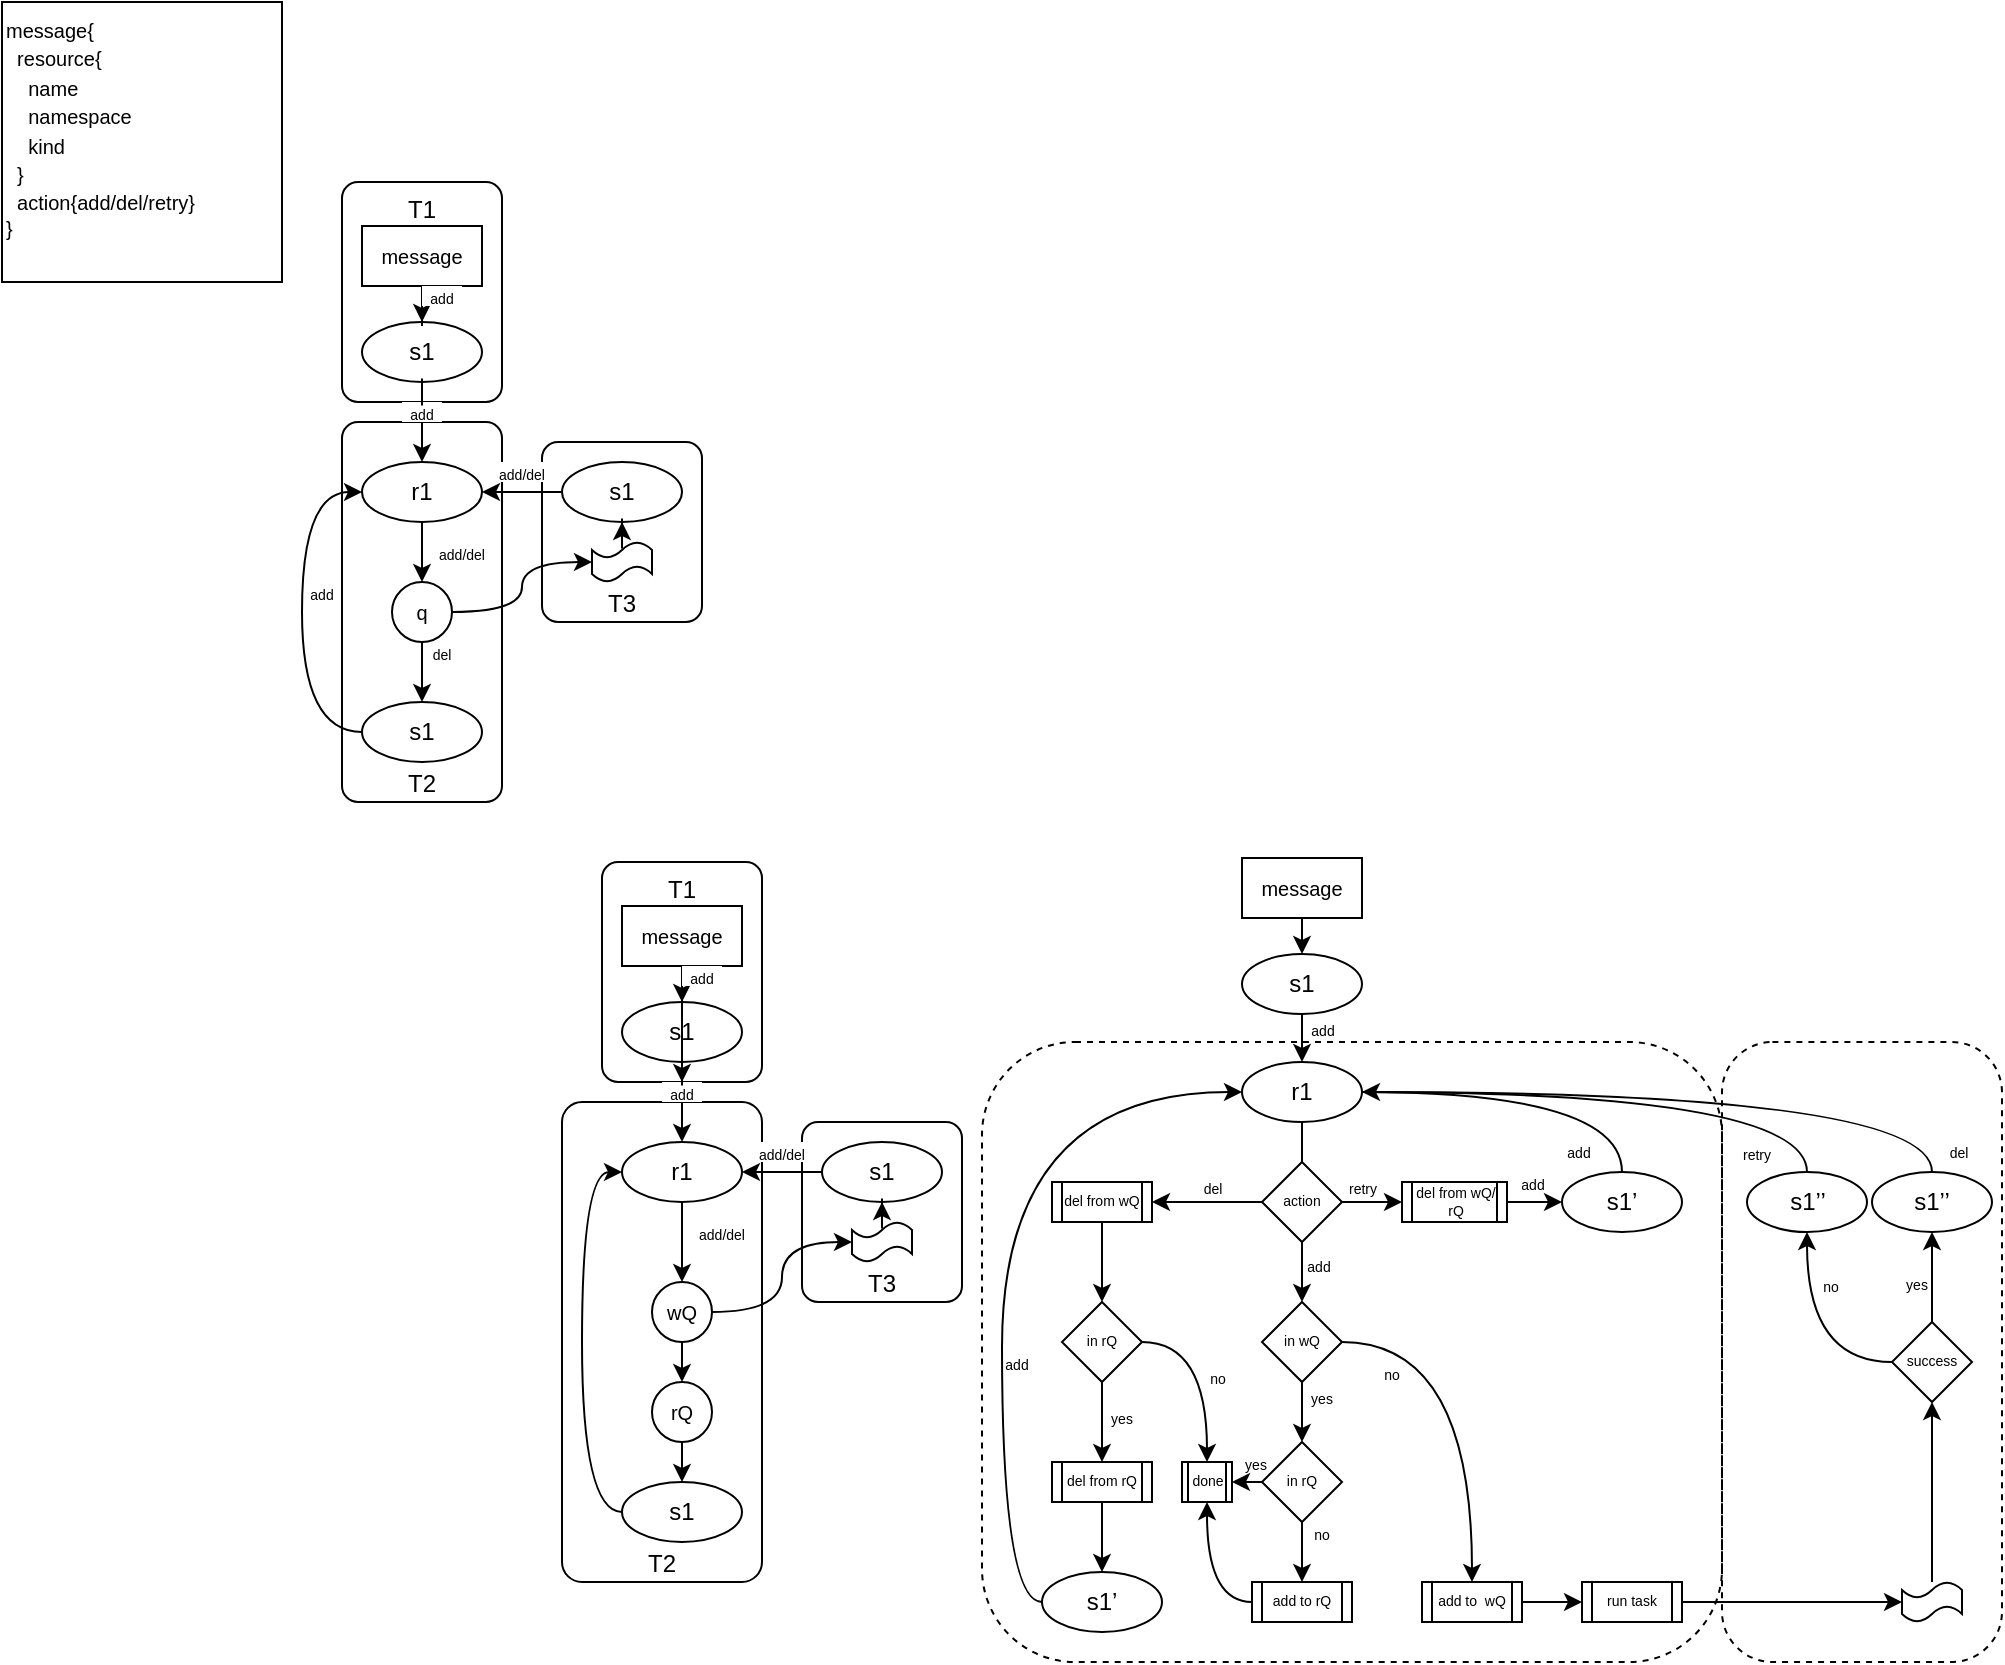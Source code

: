 <mxfile version="17.1.3" type="github">
  <diagram id="n98J2gPWxore46XGjhOp" name="Page-1">
    <mxGraphModel dx="599" dy="512" grid="1" gridSize="10" guides="1" tooltips="1" connect="1" arrows="1" fold="1" page="1" pageScale="1" pageWidth="850" pageHeight="1100" math="0" shadow="0">
      <root>
        <mxCell id="0" />
        <mxCell id="1" parent="0" />
        <mxCell id="Zxzv2EEOAIbLJabRrcN6-10" value="" style="rounded=1;whiteSpace=wrap;html=1;fontSize=7;fillColor=none;dashed=1;arcSize=18;" parent="1" vertex="1">
          <mxGeometry x="890" y="530" width="140" height="310" as="geometry" />
        </mxCell>
        <mxCell id="Zxzv2EEOAIbLJabRrcN6-11" value="" style="rounded=1;whiteSpace=wrap;html=1;fontSize=7;fillColor=none;dashed=1;" parent="1" vertex="1">
          <mxGeometry x="520" y="530" width="370" height="310" as="geometry" />
        </mxCell>
        <mxCell id="L62SuwqkSCq3n70ToQN--18" value="T3" style="rounded=1;whiteSpace=wrap;html=1;arcSize=10;verticalAlign=bottom;" parent="1" vertex="1">
          <mxGeometry x="300" y="230" width="80" height="90" as="geometry" />
        </mxCell>
        <mxCell id="L62SuwqkSCq3n70ToQN--10" value="T2" style="rounded=1;whiteSpace=wrap;html=1;arcSize=10;verticalAlign=bottom;" parent="1" vertex="1">
          <mxGeometry x="200" y="220" width="80" height="190" as="geometry" />
        </mxCell>
        <mxCell id="L62SuwqkSCq3n70ToQN--3" value="T1" style="rounded=1;whiteSpace=wrap;html=1;arcSize=10;verticalAlign=top;" parent="1" vertex="1">
          <mxGeometry x="200" y="100" width="80" height="110" as="geometry" />
        </mxCell>
        <mxCell id="L62SuwqkSCq3n70ToQN--1" value="&lt;font style=&quot;font-size: 10px&quot;&gt;message{&lt;br&gt;&amp;nbsp; resource{&lt;br&gt;&amp;nbsp; &amp;nbsp; name&lt;br&gt;&amp;nbsp; &amp;nbsp; namespace&lt;br&gt;&amp;nbsp; &amp;nbsp; kind&lt;br&gt;&amp;nbsp; }&lt;br&gt;&amp;nbsp; action{add/del/retry}&lt;br&gt;&lt;/font&gt;&lt;div style=&quot;font-size: 10px&quot;&gt;&lt;font style=&quot;font-size: 10px&quot;&gt;}&lt;/font&gt;&lt;/div&gt;" style="rounded=0;whiteSpace=wrap;html=1;verticalAlign=top;align=left;" parent="1" vertex="1">
          <mxGeometry x="30" y="10" width="140" height="140" as="geometry" />
        </mxCell>
        <mxCell id="L62SuwqkSCq3n70ToQN--17" style="edgeStyle=orthogonalEdgeStyle;curved=1;rounded=0;orthogonalLoop=1;jettySize=auto;html=1;fontSize=10;startArrow=none;" parent="1" source="L62SuwqkSCq3n70ToQN--30" target="L62SuwqkSCq3n70ToQN--11" edge="1">
          <mxGeometry relative="1" as="geometry" />
        </mxCell>
        <mxCell id="L62SuwqkSCq3n70ToQN--6" value="s1" style="ellipse;whiteSpace=wrap;html=1;" parent="1" vertex="1">
          <mxGeometry x="210" y="170" width="60" height="30" as="geometry" />
        </mxCell>
        <mxCell id="L62SuwqkSCq3n70ToQN--9" style="edgeStyle=orthogonalEdgeStyle;rounded=0;orthogonalLoop=1;jettySize=auto;html=1;fontSize=10;" parent="1" source="L62SuwqkSCq3n70ToQN--8" target="L62SuwqkSCq3n70ToQN--6" edge="1">
          <mxGeometry relative="1" as="geometry" />
        </mxCell>
        <mxCell id="L62SuwqkSCq3n70ToQN--8" value="message" style="rounded=0;whiteSpace=wrap;html=1;fontSize=10;" parent="1" vertex="1">
          <mxGeometry x="210" y="122" width="60" height="30" as="geometry" />
        </mxCell>
        <mxCell id="L62SuwqkSCq3n70ToQN--22" value="" style="edgeStyle=orthogonalEdgeStyle;curved=1;rounded=0;orthogonalLoop=1;jettySize=auto;html=1;fontSize=10;entryX=0.5;entryY=0;entryDx=0;entryDy=0;" parent="1" source="L62SuwqkSCq3n70ToQN--11" target="L62SuwqkSCq3n70ToQN--14" edge="1">
          <mxGeometry relative="1" as="geometry" />
        </mxCell>
        <mxCell id="L62SuwqkSCq3n70ToQN--11" value="r1" style="ellipse;whiteSpace=wrap;html=1;" parent="1" vertex="1">
          <mxGeometry x="210" y="240" width="60" height="30" as="geometry" />
        </mxCell>
        <mxCell id="L62SuwqkSCq3n70ToQN--24" style="edgeStyle=orthogonalEdgeStyle;curved=1;rounded=0;orthogonalLoop=1;jettySize=auto;html=1;fontSize=10;entryX=0;entryY=0.5;entryDx=0;entryDy=0;entryPerimeter=0;" parent="1" source="L62SuwqkSCq3n70ToQN--14" target="L62SuwqkSCq3n70ToQN--27" edge="1">
          <mxGeometry relative="1" as="geometry" />
        </mxCell>
        <mxCell id="L62SuwqkSCq3n70ToQN--25" value="" style="edgeStyle=orthogonalEdgeStyle;curved=1;rounded=0;orthogonalLoop=1;jettySize=auto;html=1;fontSize=10;" parent="1" source="L62SuwqkSCq3n70ToQN--14" target="L62SuwqkSCq3n70ToQN--15" edge="1">
          <mxGeometry relative="1" as="geometry" />
        </mxCell>
        <mxCell id="L62SuwqkSCq3n70ToQN--14" value="q" style="ellipse;whiteSpace=wrap;html=1;aspect=fixed;fontSize=10;" parent="1" vertex="1">
          <mxGeometry x="225" y="300" width="30" height="30" as="geometry" />
        </mxCell>
        <mxCell id="L62SuwqkSCq3n70ToQN--26" style="edgeStyle=orthogonalEdgeStyle;curved=1;rounded=0;orthogonalLoop=1;jettySize=auto;html=1;fontSize=10;entryX=0;entryY=0.5;entryDx=0;entryDy=0;exitX=0;exitY=0.5;exitDx=0;exitDy=0;" parent="1" source="L62SuwqkSCq3n70ToQN--15" target="L62SuwqkSCq3n70ToQN--11" edge="1">
          <mxGeometry relative="1" as="geometry">
            <mxPoint x="130" y="450.0" as="targetPoint" />
            <Array as="points">
              <mxPoint x="180" y="375" />
              <mxPoint x="180" y="255" />
            </Array>
          </mxGeometry>
        </mxCell>
        <mxCell id="L62SuwqkSCq3n70ToQN--15" value="s1" style="ellipse;whiteSpace=wrap;html=1;" parent="1" vertex="1">
          <mxGeometry x="210" y="360" width="60" height="30" as="geometry" />
        </mxCell>
        <mxCell id="L62SuwqkSCq3n70ToQN--21" style="edgeStyle=orthogonalEdgeStyle;curved=1;rounded=0;orthogonalLoop=1;jettySize=auto;html=1;entryX=1;entryY=0.5;entryDx=0;entryDy=0;fontSize=10;" parent="1" source="L62SuwqkSCq3n70ToQN--19" target="L62SuwqkSCq3n70ToQN--11" edge="1">
          <mxGeometry relative="1" as="geometry" />
        </mxCell>
        <mxCell id="L62SuwqkSCq3n70ToQN--19" value="s1" style="ellipse;whiteSpace=wrap;html=1;" parent="1" vertex="1">
          <mxGeometry x="310" y="240" width="60" height="30" as="geometry" />
        </mxCell>
        <mxCell id="L62SuwqkSCq3n70ToQN--28" style="edgeStyle=orthogonalEdgeStyle;curved=1;rounded=0;orthogonalLoop=1;jettySize=auto;html=1;fontSize=10;" parent="1" source="L62SuwqkSCq3n70ToQN--27" target="L62SuwqkSCq3n70ToQN--19" edge="1">
          <mxGeometry relative="1" as="geometry" />
        </mxCell>
        <mxCell id="L62SuwqkSCq3n70ToQN--27" value="" style="shape=tape;whiteSpace=wrap;html=1;fontSize=10;" parent="1" vertex="1">
          <mxGeometry x="325" y="280" width="30" height="20" as="geometry" />
        </mxCell>
        <mxCell id="L62SuwqkSCq3n70ToQN--29" value="&lt;font style=&quot;font-size: 7px&quot;&gt;add&lt;/font&gt;" style="text;html=1;strokeColor=none;fillColor=default;align=center;verticalAlign=middle;whiteSpace=wrap;rounded=0;fontSize=10;" parent="1" vertex="1">
          <mxGeometry x="240" y="152" width="20" height="10" as="geometry" />
        </mxCell>
        <mxCell id="L62SuwqkSCq3n70ToQN--32" value="&lt;font style=&quot;font-size: 7px&quot;&gt;add/del&lt;/font&gt;" style="text;html=1;align=center;verticalAlign=middle;whiteSpace=wrap;rounded=0;fontSize=10;fillColor=default;" parent="1" vertex="1">
          <mxGeometry x="270" y="240" width="40" height="10" as="geometry" />
        </mxCell>
        <mxCell id="L62SuwqkSCq3n70ToQN--36" value="&lt;font style=&quot;font-size: 7px&quot;&gt;add/del&lt;/font&gt;" style="text;html=1;strokeColor=none;fillColor=none;align=center;verticalAlign=middle;whiteSpace=wrap;rounded=0;fontSize=10;" parent="1" vertex="1">
          <mxGeometry x="250" y="280" width="20" height="10" as="geometry" />
        </mxCell>
        <mxCell id="L62SuwqkSCq3n70ToQN--37" value="&lt;font style=&quot;font-size: 7px&quot;&gt;del&lt;/font&gt;" style="text;html=1;strokeColor=none;fillColor=none;align=center;verticalAlign=middle;whiteSpace=wrap;rounded=0;fontSize=10;" parent="1" vertex="1">
          <mxGeometry x="240" y="330" width="20" height="10" as="geometry" />
        </mxCell>
        <mxCell id="L62SuwqkSCq3n70ToQN--38" value="&lt;font style=&quot;font-size: 7px&quot;&gt;add&lt;/font&gt;" style="text;html=1;strokeColor=none;fillColor=none;align=center;verticalAlign=middle;whiteSpace=wrap;rounded=0;fontSize=10;" parent="1" vertex="1">
          <mxGeometry x="180" y="300" width="20" height="10" as="geometry" />
        </mxCell>
        <mxCell id="L62SuwqkSCq3n70ToQN--30" value="&lt;font style=&quot;font-size: 7px&quot;&gt;add&lt;/font&gt;" style="text;html=1;strokeColor=none;fillColor=default;align=center;verticalAlign=middle;whiteSpace=wrap;rounded=0;fontSize=10;" parent="1" vertex="1">
          <mxGeometry x="230" y="210" width="20" height="10" as="geometry" />
        </mxCell>
        <mxCell id="L62SuwqkSCq3n70ToQN--40" value="" style="edgeStyle=orthogonalEdgeStyle;curved=1;rounded=0;orthogonalLoop=1;jettySize=auto;html=1;fontSize=10;endArrow=none;" parent="1" source="L62SuwqkSCq3n70ToQN--6" target="L62SuwqkSCq3n70ToQN--30" edge="1">
          <mxGeometry relative="1" as="geometry">
            <mxPoint x="240" y="200.0" as="sourcePoint" />
            <mxPoint x="240" y="240.0" as="targetPoint" />
          </mxGeometry>
        </mxCell>
        <mxCell id="L62SuwqkSCq3n70ToQN--42" value="T3" style="rounded=1;whiteSpace=wrap;html=1;arcSize=10;verticalAlign=bottom;" parent="1" vertex="1">
          <mxGeometry x="430" y="570" width="80" height="90" as="geometry" />
        </mxCell>
        <mxCell id="L62SuwqkSCq3n70ToQN--43" value="T2" style="rounded=1;whiteSpace=wrap;html=1;arcSize=10;verticalAlign=bottom;" parent="1" vertex="1">
          <mxGeometry x="310" y="560" width="100" height="240" as="geometry" />
        </mxCell>
        <mxCell id="L62SuwqkSCq3n70ToQN--44" value="T1" style="rounded=1;whiteSpace=wrap;html=1;arcSize=10;verticalAlign=top;" parent="1" vertex="1">
          <mxGeometry x="330" y="440" width="80" height="110" as="geometry" />
        </mxCell>
        <mxCell id="L62SuwqkSCq3n70ToQN--45" style="edgeStyle=orthogonalEdgeStyle;curved=1;rounded=0;orthogonalLoop=1;jettySize=auto;html=1;fontSize=10;startArrow=none;" parent="1" source="L62SuwqkSCq3n70ToQN--65" target="L62SuwqkSCq3n70ToQN--50" edge="1">
          <mxGeometry relative="1" as="geometry" />
        </mxCell>
        <mxCell id="L62SuwqkSCq3n70ToQN--46" value="s1" style="ellipse;whiteSpace=wrap;html=1;" parent="1" vertex="1">
          <mxGeometry x="340" y="510" width="60" height="30" as="geometry" />
        </mxCell>
        <mxCell id="L62SuwqkSCq3n70ToQN--47" style="edgeStyle=orthogonalEdgeStyle;rounded=0;orthogonalLoop=1;jettySize=auto;html=1;fontSize=10;" parent="1" source="L62SuwqkSCq3n70ToQN--48" target="L62SuwqkSCq3n70ToQN--46" edge="1">
          <mxGeometry relative="1" as="geometry" />
        </mxCell>
        <mxCell id="L62SuwqkSCq3n70ToQN--85" value="" style="edgeStyle=orthogonalEdgeStyle;curved=1;rounded=0;orthogonalLoop=1;jettySize=auto;html=1;fontSize=7;" parent="1" source="L62SuwqkSCq3n70ToQN--48" target="L62SuwqkSCq3n70ToQN--65" edge="1">
          <mxGeometry relative="1" as="geometry" />
        </mxCell>
        <mxCell id="L62SuwqkSCq3n70ToQN--48" value="message" style="rounded=0;whiteSpace=wrap;html=1;fontSize=10;" parent="1" vertex="1">
          <mxGeometry x="340" y="462" width="60" height="30" as="geometry" />
        </mxCell>
        <mxCell id="L62SuwqkSCq3n70ToQN--49" value="" style="edgeStyle=orthogonalEdgeStyle;curved=1;rounded=0;orthogonalLoop=1;jettySize=auto;html=1;fontSize=10;entryX=0.5;entryY=0;entryDx=0;entryDy=0;" parent="1" source="L62SuwqkSCq3n70ToQN--50" target="L62SuwqkSCq3n70ToQN--53" edge="1">
          <mxGeometry relative="1" as="geometry">
            <mxPoint x="370" y="630" as="targetPoint" />
          </mxGeometry>
        </mxCell>
        <mxCell id="L62SuwqkSCq3n70ToQN--50" value="r1" style="ellipse;whiteSpace=wrap;html=1;" parent="1" vertex="1">
          <mxGeometry x="340" y="580" width="60" height="30" as="geometry" />
        </mxCell>
        <mxCell id="L62SuwqkSCq3n70ToQN--51" style="edgeStyle=orthogonalEdgeStyle;curved=1;rounded=0;orthogonalLoop=1;jettySize=auto;html=1;fontSize=10;entryX=0;entryY=0.5;entryDx=0;entryDy=0;entryPerimeter=0;" parent="1" source="L62SuwqkSCq3n70ToQN--53" target="L62SuwqkSCq3n70ToQN--59" edge="1">
          <mxGeometry relative="1" as="geometry" />
        </mxCell>
        <mxCell id="L62SuwqkSCq3n70ToQN--52" value="" style="edgeStyle=orthogonalEdgeStyle;curved=1;rounded=0;orthogonalLoop=1;jettySize=auto;html=1;fontSize=10;exitX=0.5;exitY=1;exitDx=0;exitDy=0;" parent="1" source="L62SuwqkSCq3n70ToQN--67" target="L62SuwqkSCq3n70ToQN--55" edge="1">
          <mxGeometry relative="1" as="geometry" />
        </mxCell>
        <mxCell id="L62SuwqkSCq3n70ToQN--71" style="edgeStyle=orthogonalEdgeStyle;curved=1;rounded=0;orthogonalLoop=1;jettySize=auto;html=1;fontSize=7;" parent="1" source="L62SuwqkSCq3n70ToQN--53" target="L62SuwqkSCq3n70ToQN--67" edge="1">
          <mxGeometry relative="1" as="geometry" />
        </mxCell>
        <mxCell id="L62SuwqkSCq3n70ToQN--53" value="wQ" style="ellipse;whiteSpace=wrap;html=1;aspect=fixed;fontSize=10;" parent="1" vertex="1">
          <mxGeometry x="355" y="650" width="30" height="30" as="geometry" />
        </mxCell>
        <mxCell id="L62SuwqkSCq3n70ToQN--72" style="edgeStyle=orthogonalEdgeStyle;curved=1;rounded=0;orthogonalLoop=1;jettySize=auto;html=1;entryX=0;entryY=0.5;entryDx=0;entryDy=0;fontSize=7;exitX=0;exitY=0.5;exitDx=0;exitDy=0;" parent="1" source="L62SuwqkSCq3n70ToQN--55" target="L62SuwqkSCq3n70ToQN--50" edge="1">
          <mxGeometry relative="1" as="geometry" />
        </mxCell>
        <mxCell id="L62SuwqkSCq3n70ToQN--55" value="s1" style="ellipse;whiteSpace=wrap;html=1;" parent="1" vertex="1">
          <mxGeometry x="340" y="750" width="60" height="30" as="geometry" />
        </mxCell>
        <mxCell id="L62SuwqkSCq3n70ToQN--56" style="edgeStyle=orthogonalEdgeStyle;curved=1;rounded=0;orthogonalLoop=1;jettySize=auto;html=1;entryX=1;entryY=0.5;entryDx=0;entryDy=0;fontSize=10;" parent="1" source="L62SuwqkSCq3n70ToQN--57" target="L62SuwqkSCq3n70ToQN--50" edge="1">
          <mxGeometry relative="1" as="geometry" />
        </mxCell>
        <mxCell id="L62SuwqkSCq3n70ToQN--57" value="s1" style="ellipse;whiteSpace=wrap;html=1;" parent="1" vertex="1">
          <mxGeometry x="440" y="580" width="60" height="30" as="geometry" />
        </mxCell>
        <mxCell id="L62SuwqkSCq3n70ToQN--58" style="edgeStyle=orthogonalEdgeStyle;curved=1;rounded=0;orthogonalLoop=1;jettySize=auto;html=1;fontSize=10;" parent="1" source="L62SuwqkSCq3n70ToQN--59" target="L62SuwqkSCq3n70ToQN--57" edge="1">
          <mxGeometry relative="1" as="geometry" />
        </mxCell>
        <mxCell id="L62SuwqkSCq3n70ToQN--59" value="" style="shape=tape;whiteSpace=wrap;html=1;fontSize=10;" parent="1" vertex="1">
          <mxGeometry x="455" y="620" width="30" height="20" as="geometry" />
        </mxCell>
        <mxCell id="L62SuwqkSCq3n70ToQN--60" value="&lt;font style=&quot;font-size: 7px&quot;&gt;add&lt;/font&gt;" style="text;html=1;strokeColor=none;fillColor=default;align=center;verticalAlign=middle;whiteSpace=wrap;rounded=0;fontSize=10;" parent="1" vertex="1">
          <mxGeometry x="370" y="492" width="20" height="10" as="geometry" />
        </mxCell>
        <mxCell id="L62SuwqkSCq3n70ToQN--61" value="&lt;font style=&quot;font-size: 7px&quot;&gt;add/del&lt;/font&gt;" style="text;html=1;align=center;verticalAlign=middle;whiteSpace=wrap;rounded=0;fontSize=10;fillColor=default;" parent="1" vertex="1">
          <mxGeometry x="400" y="580" width="40" height="10" as="geometry" />
        </mxCell>
        <mxCell id="L62SuwqkSCq3n70ToQN--62" value="&lt;font style=&quot;font-size: 7px&quot;&gt;add/del&lt;/font&gt;" style="text;html=1;strokeColor=none;fillColor=none;align=center;verticalAlign=middle;whiteSpace=wrap;rounded=0;fontSize=10;" parent="1" vertex="1">
          <mxGeometry x="380" y="620" width="20" height="10" as="geometry" />
        </mxCell>
        <mxCell id="L62SuwqkSCq3n70ToQN--65" value="&lt;font style=&quot;font-size: 7px&quot;&gt;add&lt;/font&gt;" style="text;html=1;strokeColor=none;fillColor=default;align=center;verticalAlign=middle;whiteSpace=wrap;rounded=0;fontSize=10;" parent="1" vertex="1">
          <mxGeometry x="360" y="550" width="20" height="10" as="geometry" />
        </mxCell>
        <mxCell id="L62SuwqkSCq3n70ToQN--66" value="" style="edgeStyle=orthogonalEdgeStyle;curved=1;rounded=0;orthogonalLoop=1;jettySize=auto;html=1;fontSize=10;endArrow=none;" parent="1" source="L62SuwqkSCq3n70ToQN--46" target="L62SuwqkSCq3n70ToQN--65" edge="1">
          <mxGeometry relative="1" as="geometry">
            <mxPoint x="370" y="540.0" as="sourcePoint" />
            <mxPoint x="370" y="580.0" as="targetPoint" />
          </mxGeometry>
        </mxCell>
        <mxCell id="L62SuwqkSCq3n70ToQN--67" value="rQ" style="ellipse;whiteSpace=wrap;html=1;aspect=fixed;fontSize=10;" parent="1" vertex="1">
          <mxGeometry x="355" y="700" width="30" height="30" as="geometry" />
        </mxCell>
        <mxCell id="L62SuwqkSCq3n70ToQN--156" style="edgeStyle=orthogonalEdgeStyle;curved=1;rounded=0;orthogonalLoop=1;jettySize=auto;html=1;fontSize=7;" parent="1" source="L62SuwqkSCq3n70ToQN--78" target="L62SuwqkSCq3n70ToQN--80" edge="1">
          <mxGeometry relative="1" as="geometry" />
        </mxCell>
        <mxCell id="L62SuwqkSCq3n70ToQN--78" value="s1" style="ellipse;whiteSpace=wrap;html=1;" parent="1" vertex="1">
          <mxGeometry x="650" y="486" width="60" height="30" as="geometry" />
        </mxCell>
        <mxCell id="L62SuwqkSCq3n70ToQN--155" style="edgeStyle=orthogonalEdgeStyle;curved=1;rounded=0;orthogonalLoop=1;jettySize=auto;html=1;fontSize=7;" parent="1" source="L62SuwqkSCq3n70ToQN--79" target="L62SuwqkSCq3n70ToQN--78" edge="1">
          <mxGeometry relative="1" as="geometry" />
        </mxCell>
        <mxCell id="L62SuwqkSCq3n70ToQN--79" value="message" style="rounded=0;whiteSpace=wrap;html=1;fontSize=10;" parent="1" vertex="1">
          <mxGeometry x="650" y="438" width="60" height="30" as="geometry" />
        </mxCell>
        <mxCell id="L62SuwqkSCq3n70ToQN--137" value="" style="edgeStyle=orthogonalEdgeStyle;curved=1;rounded=0;orthogonalLoop=1;jettySize=auto;html=1;fontSize=7;" parent="1" source="L62SuwqkSCq3n70ToQN--80" edge="1">
          <mxGeometry relative="1" as="geometry">
            <mxPoint x="680" y="630" as="targetPoint" />
          </mxGeometry>
        </mxCell>
        <mxCell id="qoWVHKTnKnU8L6EQ_5EU-37" style="edgeStyle=orthogonalEdgeStyle;curved=1;rounded=0;orthogonalLoop=1;jettySize=auto;html=1;fontSize=7;endArrow=none;endFill=0;" edge="1" parent="1" source="L62SuwqkSCq3n70ToQN--80" target="qoWVHKTnKnU8L6EQ_5EU-13">
          <mxGeometry relative="1" as="geometry" />
        </mxCell>
        <mxCell id="qoWVHKTnKnU8L6EQ_5EU-40" style="edgeStyle=orthogonalEdgeStyle;curved=1;rounded=0;orthogonalLoop=1;jettySize=auto;html=1;entryX=0.5;entryY=0;entryDx=0;entryDy=0;fontSize=7;endArrow=none;endFill=0;" edge="1" parent="1" source="L62SuwqkSCq3n70ToQN--80" target="L62SuwqkSCq3n70ToQN--127">
          <mxGeometry relative="1" as="geometry" />
        </mxCell>
        <mxCell id="qoWVHKTnKnU8L6EQ_5EU-44" style="edgeStyle=orthogonalEdgeStyle;curved=1;rounded=0;orthogonalLoop=1;jettySize=auto;html=1;entryX=0.5;entryY=0;entryDx=0;entryDy=0;fontSize=7;endArrow=none;endFill=0;startArrow=classic;startFill=1;" edge="1" parent="1" source="L62SuwqkSCq3n70ToQN--80" target="L62SuwqkSCq3n70ToQN--126">
          <mxGeometry relative="1" as="geometry" />
        </mxCell>
        <mxCell id="L62SuwqkSCq3n70ToQN--80" value="r1" style="ellipse;whiteSpace=wrap;html=1;" parent="1" vertex="1">
          <mxGeometry x="650" y="540" width="60" height="30" as="geometry" />
        </mxCell>
        <mxCell id="L62SuwqkSCq3n70ToQN--140" style="edgeStyle=orthogonalEdgeStyle;curved=1;rounded=0;orthogonalLoop=1;jettySize=auto;html=1;entryX=1;entryY=0.5;entryDx=0;entryDy=0;fontSize=7;" parent="1" source="L62SuwqkSCq3n70ToQN--81" target="L62SuwqkSCq3n70ToQN--138" edge="1">
          <mxGeometry relative="1" as="geometry" />
        </mxCell>
        <mxCell id="L62SuwqkSCq3n70ToQN--144" style="edgeStyle=orthogonalEdgeStyle;curved=1;rounded=0;orthogonalLoop=1;jettySize=auto;html=1;entryX=0.5;entryY=0;entryDx=0;entryDy=0;fontSize=7;" parent="1" source="L62SuwqkSCq3n70ToQN--81" target="L62SuwqkSCq3n70ToQN--99" edge="1">
          <mxGeometry relative="1" as="geometry" />
        </mxCell>
        <mxCell id="qoWVHKTnKnU8L6EQ_5EU-14" style="edgeStyle=orthogonalEdgeStyle;curved=1;rounded=0;orthogonalLoop=1;jettySize=auto;html=1;entryX=0;entryY=0.5;entryDx=0;entryDy=0;fontSize=7;" edge="1" parent="1" source="L62SuwqkSCq3n70ToQN--81" target="qoWVHKTnKnU8L6EQ_5EU-16">
          <mxGeometry relative="1" as="geometry" />
        </mxCell>
        <mxCell id="L62SuwqkSCq3n70ToQN--81" value="action" style="rhombus;whiteSpace=wrap;html=1;fontSize=7;fillColor=default;" parent="1" vertex="1">
          <mxGeometry x="660" y="590" width="40" height="40" as="geometry" />
        </mxCell>
        <mxCell id="L62SuwqkSCq3n70ToQN--191" style="edgeStyle=orthogonalEdgeStyle;curved=1;rounded=0;orthogonalLoop=1;jettySize=auto;html=1;fontSize=7;" parent="1" source="L62SuwqkSCq3n70ToQN--99" target="L62SuwqkSCq3n70ToQN--188" edge="1">
          <mxGeometry relative="1" as="geometry" />
        </mxCell>
        <mxCell id="L62SuwqkSCq3n70ToQN--194" style="edgeStyle=orthogonalEdgeStyle;curved=1;rounded=0;orthogonalLoop=1;jettySize=auto;html=1;fontSize=7;" parent="1" source="L62SuwqkSCq3n70ToQN--99" target="L62SuwqkSCq3n70ToQN--100" edge="1">
          <mxGeometry relative="1" as="geometry" />
        </mxCell>
        <mxCell id="L62SuwqkSCq3n70ToQN--99" value="in wQ" style="rhombus;whiteSpace=wrap;html=1;fontSize=7;fillColor=default;" parent="1" vertex="1">
          <mxGeometry x="660" y="660" width="40" height="40" as="geometry" />
        </mxCell>
        <mxCell id="L62SuwqkSCq3n70ToQN--197" style="edgeStyle=orthogonalEdgeStyle;curved=1;rounded=0;orthogonalLoop=1;jettySize=auto;html=1;fontSize=7;" parent="1" source="L62SuwqkSCq3n70ToQN--100" target="L62SuwqkSCq3n70ToQN--114" edge="1">
          <mxGeometry relative="1" as="geometry" />
        </mxCell>
        <mxCell id="L62SuwqkSCq3n70ToQN--198" style="edgeStyle=orthogonalEdgeStyle;curved=1;rounded=0;orthogonalLoop=1;jettySize=auto;html=1;fontSize=7;" parent="1" source="L62SuwqkSCq3n70ToQN--100" target="L62SuwqkSCq3n70ToQN--172" edge="1">
          <mxGeometry relative="1" as="geometry" />
        </mxCell>
        <mxCell id="L62SuwqkSCq3n70ToQN--100" value="in rQ" style="rhombus;whiteSpace=wrap;html=1;fontSize=7;fillColor=default;" parent="1" vertex="1">
          <mxGeometry x="660" y="730" width="40" height="40" as="geometry" />
        </mxCell>
        <mxCell id="L62SuwqkSCq3n70ToQN--105" value="&lt;font style=&quot;font-size: 7px&quot;&gt;no&lt;/font&gt;" style="text;html=1;strokeColor=none;fillColor=none;align=center;verticalAlign=middle;whiteSpace=wrap;rounded=0;fontSize=10;" parent="1" vertex="1">
          <mxGeometry x="710" y="690" width="30" height="10" as="geometry" />
        </mxCell>
        <mxCell id="qoWVHKTnKnU8L6EQ_5EU-26" style="edgeStyle=orthogonalEdgeStyle;curved=1;rounded=0;orthogonalLoop=1;jettySize=auto;html=1;entryX=0.5;entryY=1;entryDx=0;entryDy=0;fontSize=7;" edge="1" parent="1" source="L62SuwqkSCq3n70ToQN--114" target="L62SuwqkSCq3n70ToQN--172">
          <mxGeometry relative="1" as="geometry" />
        </mxCell>
        <mxCell id="L62SuwqkSCq3n70ToQN--114" value="add to rQ" style="shape=process;whiteSpace=wrap;html=1;backgroundOutline=1;fontSize=7;fillColor=none;" parent="1" vertex="1">
          <mxGeometry x="655" y="800" width="50" height="20" as="geometry" />
        </mxCell>
        <mxCell id="L62SuwqkSCq3n70ToQN--120" value="" style="edgeStyle=orthogonalEdgeStyle;curved=1;rounded=0;orthogonalLoop=1;jettySize=auto;html=1;fontSize=7;" parent="1" source="L62SuwqkSCq3n70ToQN--117" target="L62SuwqkSCq3n70ToQN--119" edge="1">
          <mxGeometry relative="1" as="geometry" />
        </mxCell>
        <mxCell id="L62SuwqkSCq3n70ToQN--117" value="run task" style="shape=process;whiteSpace=wrap;html=1;backgroundOutline=1;fontSize=7;fillColor=none;" parent="1" vertex="1">
          <mxGeometry x="820" y="800" width="50" height="20" as="geometry" />
        </mxCell>
        <mxCell id="L62SuwqkSCq3n70ToQN--122" value="" style="edgeStyle=orthogonalEdgeStyle;curved=1;rounded=0;orthogonalLoop=1;jettySize=auto;html=1;fontSize=7;entryX=0.5;entryY=1;entryDx=0;entryDy=0;" parent="1" source="L62SuwqkSCq3n70ToQN--119" target="L62SuwqkSCq3n70ToQN--123" edge="1">
          <mxGeometry relative="1" as="geometry">
            <mxPoint x="905" y="695" as="targetPoint" />
          </mxGeometry>
        </mxCell>
        <mxCell id="L62SuwqkSCq3n70ToQN--119" value="" style="shape=tape;whiteSpace=wrap;html=1;fontSize=10;" parent="1" vertex="1">
          <mxGeometry x="980" y="800" width="30" height="20" as="geometry" />
        </mxCell>
        <mxCell id="L62SuwqkSCq3n70ToQN--128" value="" style="edgeStyle=orthogonalEdgeStyle;curved=1;rounded=0;orthogonalLoop=1;jettySize=auto;html=1;fontSize=7;" parent="1" source="L62SuwqkSCq3n70ToQN--123" target="L62SuwqkSCq3n70ToQN--126" edge="1">
          <mxGeometry relative="1" as="geometry" />
        </mxCell>
        <mxCell id="L62SuwqkSCq3n70ToQN--130" value="" style="edgeStyle=orthogonalEdgeStyle;curved=1;rounded=0;orthogonalLoop=1;jettySize=auto;html=1;fontSize=7;" parent="1" source="L62SuwqkSCq3n70ToQN--123" target="L62SuwqkSCq3n70ToQN--127" edge="1">
          <mxGeometry relative="1" as="geometry" />
        </mxCell>
        <mxCell id="L62SuwqkSCq3n70ToQN--123" value="success" style="rhombus;whiteSpace=wrap;html=1;fontSize=7;fillColor=default;" parent="1" vertex="1">
          <mxGeometry x="975" y="670" width="40" height="40" as="geometry" />
        </mxCell>
        <mxCell id="L62SuwqkSCq3n70ToQN--126" value="s1’’" style="ellipse;whiteSpace=wrap;html=1;" parent="1" vertex="1">
          <mxGeometry x="965" y="595" width="60" height="30" as="geometry" />
        </mxCell>
        <mxCell id="L62SuwqkSCq3n70ToQN--127" value="s1’’" style="ellipse;whiteSpace=wrap;html=1;" parent="1" vertex="1">
          <mxGeometry x="902.5" y="595" width="60" height="30" as="geometry" />
        </mxCell>
        <mxCell id="L62SuwqkSCq3n70ToQN--133" value="&lt;font style=&quot;font-size: 7px&quot;&gt;no&lt;/font&gt;" style="text;html=1;strokeColor=none;fillColor=none;align=center;verticalAlign=middle;whiteSpace=wrap;rounded=0;fontSize=10;" parent="1" vertex="1">
          <mxGeometry x="932" y="646" width="25" height="10" as="geometry" />
        </mxCell>
        <mxCell id="L62SuwqkSCq3n70ToQN--134" value="&lt;font style=&quot;font-size: 7px&quot;&gt;yes&lt;/font&gt;" style="text;html=1;strokeColor=none;fillColor=none;align=center;verticalAlign=middle;whiteSpace=wrap;rounded=0;fontSize=10;" parent="1" vertex="1">
          <mxGeometry x="975" y="645" width="25" height="10" as="geometry" />
        </mxCell>
        <mxCell id="L62SuwqkSCq3n70ToQN--135" value="&lt;font style=&quot;font-size: 7px&quot;&gt;del&lt;/font&gt;" style="text;html=1;strokeColor=none;fillColor=none;align=center;verticalAlign=middle;whiteSpace=wrap;rounded=0;fontSize=10;" parent="1" vertex="1">
          <mxGeometry x="996" y="579" width="25" height="10" as="geometry" />
        </mxCell>
        <mxCell id="L62SuwqkSCq3n70ToQN--136" value="&lt;font style=&quot;font-size: 7px&quot;&gt;retry&lt;/font&gt;" style="text;html=1;strokeColor=none;fillColor=none;align=center;verticalAlign=middle;whiteSpace=wrap;rounded=0;fontSize=10;" parent="1" vertex="1">
          <mxGeometry x="698" y="597" width="25" height="10" as="geometry" />
        </mxCell>
        <mxCell id="L62SuwqkSCq3n70ToQN--169" value="" style="edgeStyle=orthogonalEdgeStyle;curved=1;rounded=0;orthogonalLoop=1;jettySize=auto;html=1;fontSize=7;" parent="1" source="L62SuwqkSCq3n70ToQN--138" target="L62SuwqkSCq3n70ToQN--167" edge="1">
          <mxGeometry relative="1" as="geometry" />
        </mxCell>
        <mxCell id="L62SuwqkSCq3n70ToQN--138" value="del from wQ" style="shape=process;whiteSpace=wrap;html=1;backgroundOutline=1;fontSize=7;fillColor=none;" parent="1" vertex="1">
          <mxGeometry x="555" y="600" width="50" height="20" as="geometry" />
        </mxCell>
        <mxCell id="L62SuwqkSCq3n70ToQN--145" value="&lt;font style=&quot;font-size: 7px&quot;&gt;add&lt;/font&gt;" style="text;html=1;strokeColor=none;fillColor=none;align=center;verticalAlign=middle;whiteSpace=wrap;rounded=0;fontSize=10;" parent="1" vertex="1">
          <mxGeometry x="675.5" y="636" width="25" height="10" as="geometry" />
        </mxCell>
        <mxCell id="L62SuwqkSCq3n70ToQN--149" value="&lt;font style=&quot;font-size: 7px&quot;&gt;del&lt;/font&gt;" style="text;html=1;strokeColor=none;fillColor=none;align=center;verticalAlign=middle;whiteSpace=wrap;rounded=0;fontSize=10;" parent="1" vertex="1">
          <mxGeometry x="623" y="592" width="25" height="20" as="geometry" />
        </mxCell>
        <mxCell id="L62SuwqkSCq3n70ToQN--171" style="edgeStyle=orthogonalEdgeStyle;curved=1;rounded=0;orthogonalLoop=1;jettySize=auto;html=1;entryX=0;entryY=0.5;entryDx=0;entryDy=0;fontSize=7;exitX=0;exitY=0.5;exitDx=0;exitDy=0;" parent="1" source="L62SuwqkSCq3n70ToQN--161" target="L62SuwqkSCq3n70ToQN--80" edge="1">
          <mxGeometry relative="1" as="geometry" />
        </mxCell>
        <mxCell id="L62SuwqkSCq3n70ToQN--161" value="s1’" style="ellipse;whiteSpace=wrap;html=1;" parent="1" vertex="1">
          <mxGeometry x="550" y="795" width="60" height="30" as="geometry" />
        </mxCell>
        <mxCell id="L62SuwqkSCq3n70ToQN--185" style="edgeStyle=orthogonalEdgeStyle;curved=1;rounded=0;orthogonalLoop=1;jettySize=auto;html=1;entryX=0.5;entryY=0;entryDx=0;entryDy=0;fontSize=7;" parent="1" source="L62SuwqkSCq3n70ToQN--167" target="L62SuwqkSCq3n70ToQN--181" edge="1">
          <mxGeometry relative="1" as="geometry" />
        </mxCell>
        <mxCell id="L62SuwqkSCq3n70ToQN--200" style="edgeStyle=orthogonalEdgeStyle;curved=1;rounded=0;orthogonalLoop=1;jettySize=auto;html=1;entryX=0.5;entryY=0;entryDx=0;entryDy=0;fontSize=7;" parent="1" source="L62SuwqkSCq3n70ToQN--167" target="L62SuwqkSCq3n70ToQN--172" edge="1">
          <mxGeometry relative="1" as="geometry" />
        </mxCell>
        <mxCell id="L62SuwqkSCq3n70ToQN--167" value="in rQ" style="rhombus;whiteSpace=wrap;html=1;fontSize=7;fillColor=default;" parent="1" vertex="1">
          <mxGeometry x="560" y="660" width="40" height="40" as="geometry" />
        </mxCell>
        <mxCell id="L62SuwqkSCq3n70ToQN--172" value="done" style="shape=process;whiteSpace=wrap;html=1;backgroundOutline=1;fontSize=7;fillColor=none;" parent="1" vertex="1">
          <mxGeometry x="620" y="740" width="25" height="20" as="geometry" />
        </mxCell>
        <mxCell id="L62SuwqkSCq3n70ToQN--176" value="&lt;font style=&quot;font-size: 7px&quot;&gt;no&lt;/font&gt;" style="text;html=1;strokeColor=none;fillColor=none;align=center;verticalAlign=middle;whiteSpace=wrap;rounded=0;fontSize=10;" parent="1" vertex="1">
          <mxGeometry x="675" y="770" width="30" height="10" as="geometry" />
        </mxCell>
        <mxCell id="L62SuwqkSCq3n70ToQN--177" value="&lt;font style=&quot;font-size: 7px&quot;&gt;no&lt;/font&gt;" style="text;html=1;strokeColor=none;fillColor=none;align=center;verticalAlign=middle;whiteSpace=wrap;rounded=0;fontSize=10;" parent="1" vertex="1">
          <mxGeometry x="623" y="692" width="30" height="10" as="geometry" />
        </mxCell>
        <mxCell id="L62SuwqkSCq3n70ToQN--179" value="&lt;font style=&quot;font-size: 7px&quot;&gt;yes&lt;/font&gt;" style="text;html=1;strokeColor=none;fillColor=none;align=center;verticalAlign=middle;whiteSpace=wrap;rounded=0;fontSize=10;" parent="1" vertex="1">
          <mxGeometry x="575" y="712" width="30" height="10" as="geometry" />
        </mxCell>
        <mxCell id="L62SuwqkSCq3n70ToQN--186" value="" style="edgeStyle=orthogonalEdgeStyle;curved=1;rounded=0;orthogonalLoop=1;jettySize=auto;html=1;fontSize=7;" parent="1" source="L62SuwqkSCq3n70ToQN--181" target="L62SuwqkSCq3n70ToQN--161" edge="1">
          <mxGeometry relative="1" as="geometry" />
        </mxCell>
        <mxCell id="L62SuwqkSCq3n70ToQN--181" value="del from rQ" style="shape=process;whiteSpace=wrap;html=1;backgroundOutline=1;fontSize=7;fillColor=none;" parent="1" vertex="1">
          <mxGeometry x="555" y="740" width="50" height="20" as="geometry" />
        </mxCell>
        <mxCell id="L62SuwqkSCq3n70ToQN--187" value="&lt;font style=&quot;font-size: 7px&quot;&gt;yes&lt;/font&gt;" style="text;html=1;strokeColor=none;fillColor=none;align=center;verticalAlign=middle;whiteSpace=wrap;rounded=0;fontSize=10;" parent="1" vertex="1">
          <mxGeometry x="675" y="702" width="30" height="10" as="geometry" />
        </mxCell>
        <mxCell id="L62SuwqkSCq3n70ToQN--192" style="edgeStyle=orthogonalEdgeStyle;curved=1;rounded=0;orthogonalLoop=1;jettySize=auto;html=1;entryX=0;entryY=0.5;entryDx=0;entryDy=0;fontSize=7;" parent="1" source="L62SuwqkSCq3n70ToQN--188" target="L62SuwqkSCq3n70ToQN--117" edge="1">
          <mxGeometry relative="1" as="geometry" />
        </mxCell>
        <mxCell id="L62SuwqkSCq3n70ToQN--188" value="add to &amp;nbsp;wQ" style="shape=process;whiteSpace=wrap;html=1;backgroundOutline=1;fontSize=7;fillColor=none;" parent="1" vertex="1">
          <mxGeometry x="740" y="800" width="50" height="20" as="geometry" />
        </mxCell>
        <mxCell id="qoWVHKTnKnU8L6EQ_5EU-1" value="&lt;font style=&quot;font-size: 7px&quot;&gt;add&lt;/font&gt;" style="text;html=1;strokeColor=none;fillColor=none;align=center;verticalAlign=middle;whiteSpace=wrap;rounded=0;fontSize=10;" vertex="1" parent="1">
          <mxGeometry x="525" y="685" width="25" height="10" as="geometry" />
        </mxCell>
        <mxCell id="qoWVHKTnKnU8L6EQ_5EU-12" value="&lt;span style=&quot;font-size: 7px&quot;&gt;retry&lt;/span&gt;" style="text;html=1;strokeColor=none;fillColor=none;align=center;verticalAlign=middle;whiteSpace=wrap;rounded=0;fontSize=10;" vertex="1" parent="1">
          <mxGeometry x="895" y="580" width="25" height="10" as="geometry" />
        </mxCell>
        <mxCell id="qoWVHKTnKnU8L6EQ_5EU-13" value="s1’" style="ellipse;whiteSpace=wrap;html=1;" vertex="1" parent="1">
          <mxGeometry x="810" y="595" width="60" height="30" as="geometry" />
        </mxCell>
        <mxCell id="qoWVHKTnKnU8L6EQ_5EU-34" value="" style="edgeStyle=orthogonalEdgeStyle;curved=1;rounded=0;orthogonalLoop=1;jettySize=auto;html=1;fontSize=7;" edge="1" parent="1" source="qoWVHKTnKnU8L6EQ_5EU-16" target="qoWVHKTnKnU8L6EQ_5EU-13">
          <mxGeometry relative="1" as="geometry" />
        </mxCell>
        <mxCell id="qoWVHKTnKnU8L6EQ_5EU-16" value="del from wQ/&lt;br&gt;rQ" style="shape=process;whiteSpace=wrap;html=1;backgroundOutline=1;fontSize=7;fillColor=none;" vertex="1" parent="1">
          <mxGeometry x="730" y="600" width="52.5" height="20" as="geometry" />
        </mxCell>
        <mxCell id="qoWVHKTnKnU8L6EQ_5EU-19" value="&lt;font style=&quot;font-size: 7px&quot;&gt;add&lt;/font&gt;" style="text;html=1;strokeColor=none;fillColor=none;align=center;verticalAlign=middle;whiteSpace=wrap;rounded=0;fontSize=10;" vertex="1" parent="1">
          <mxGeometry x="782.5" y="595" width="25" height="10" as="geometry" />
        </mxCell>
        <mxCell id="qoWVHKTnKnU8L6EQ_5EU-28" value="&lt;font style=&quot;font-size: 7px&quot;&gt;yes&lt;/font&gt;" style="text;html=1;strokeColor=none;fillColor=none;align=center;verticalAlign=middle;whiteSpace=wrap;rounded=0;fontSize=10;" vertex="1" parent="1">
          <mxGeometry x="642" y="735" width="30" height="10" as="geometry" />
        </mxCell>
        <mxCell id="qoWVHKTnKnU8L6EQ_5EU-41" value="&lt;font style=&quot;font-size: 7px&quot;&gt;add&lt;/font&gt;" style="text;html=1;strokeColor=none;fillColor=none;align=center;verticalAlign=middle;whiteSpace=wrap;rounded=0;fontSize=10;" vertex="1" parent="1">
          <mxGeometry x="805.5" y="579" width="25" height="10" as="geometry" />
        </mxCell>
        <mxCell id="qoWVHKTnKnU8L6EQ_5EU-46" value="&lt;font style=&quot;font-size: 7px&quot;&gt;add&lt;/font&gt;" style="text;html=1;strokeColor=none;fillColor=none;align=center;verticalAlign=middle;whiteSpace=wrap;rounded=0;fontSize=10;" vertex="1" parent="1">
          <mxGeometry x="678" y="518" width="25" height="10" as="geometry" />
        </mxCell>
      </root>
    </mxGraphModel>
  </diagram>
</mxfile>
